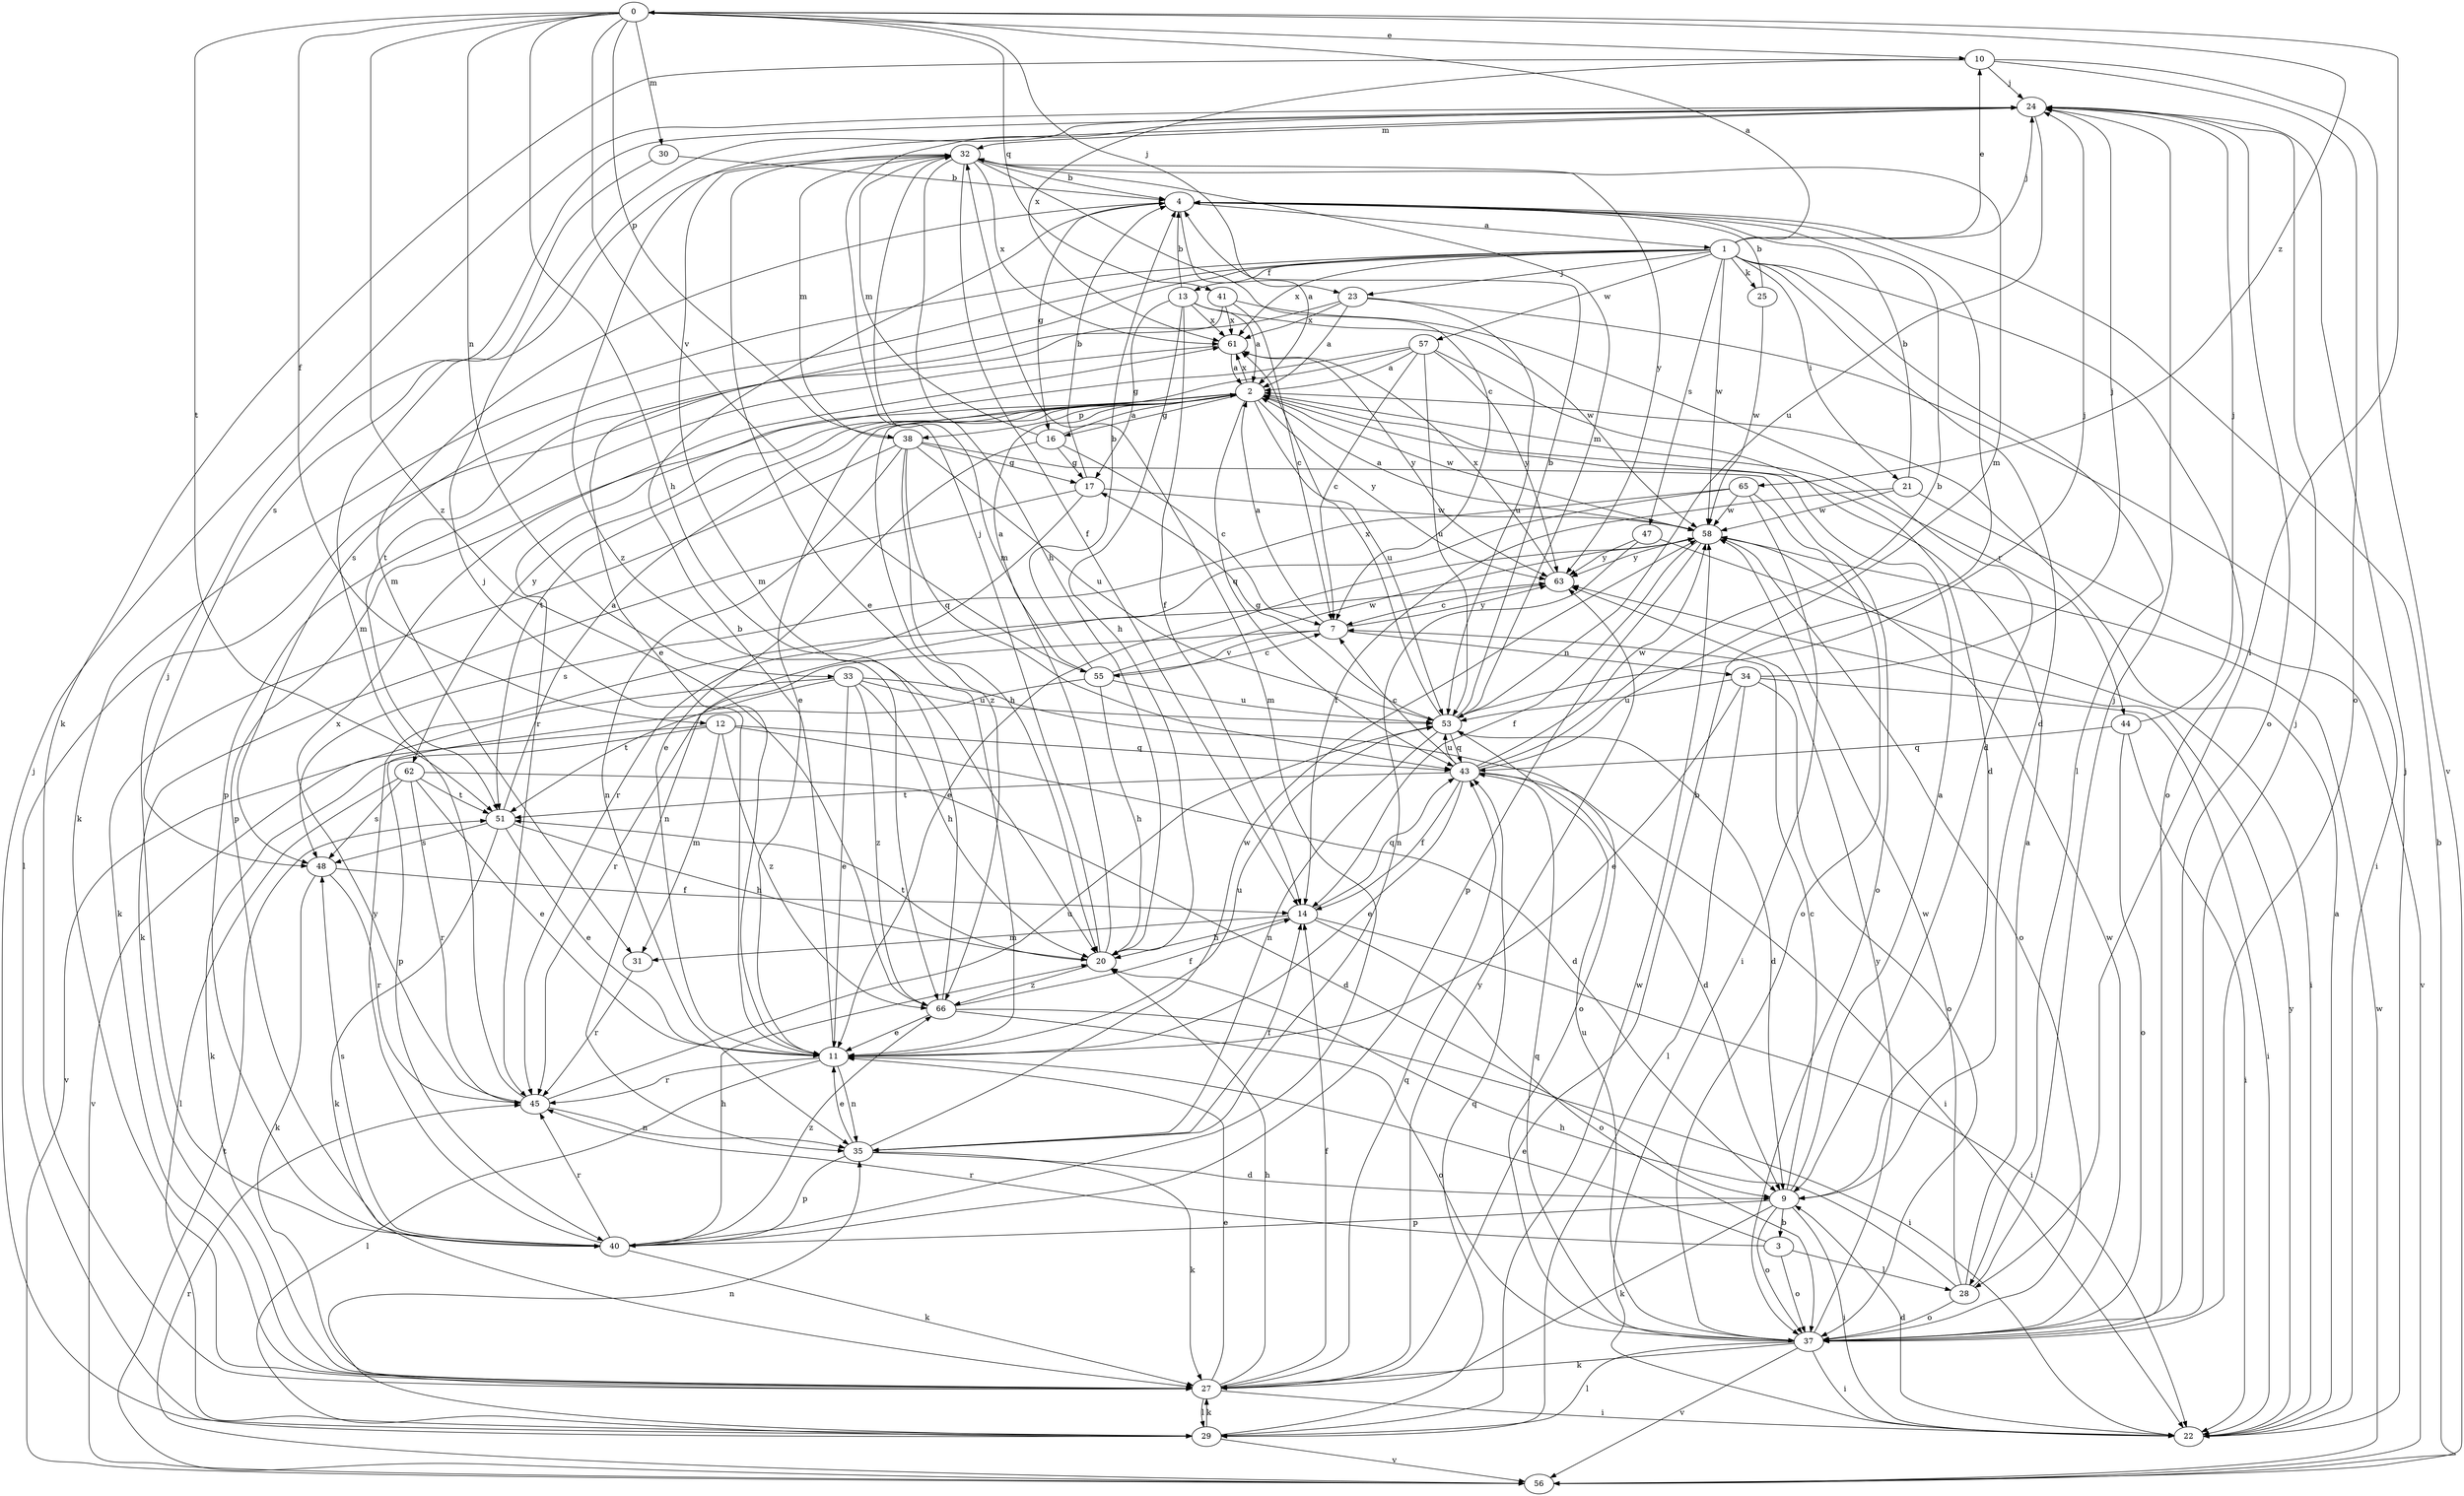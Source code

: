 strict digraph  {
0;
1;
2;
3;
4;
7;
9;
10;
11;
12;
13;
14;
16;
17;
20;
21;
22;
23;
24;
25;
27;
28;
29;
30;
31;
32;
33;
34;
35;
37;
38;
40;
41;
43;
44;
45;
47;
48;
51;
53;
55;
56;
57;
58;
61;
62;
63;
65;
66;
0 -> 10  [label=e];
0 -> 12  [label=f];
0 -> 20  [label=h];
0 -> 23  [label=j];
0 -> 28  [label=l];
0 -> 30  [label=m];
0 -> 33  [label=n];
0 -> 38  [label=p];
0 -> 41  [label=q];
0 -> 51  [label=t];
0 -> 55  [label=v];
0 -> 65  [label=z];
0 -> 66  [label=z];
1 -> 0  [label=a];
1 -> 9  [label=d];
1 -> 10  [label=e];
1 -> 11  [label=e];
1 -> 13  [label=f];
1 -> 21  [label=i];
1 -> 23  [label=j];
1 -> 24  [label=j];
1 -> 25  [label=k];
1 -> 27  [label=k];
1 -> 28  [label=l];
1 -> 37  [label=o];
1 -> 47  [label=s];
1 -> 48  [label=s];
1 -> 57  [label=w];
1 -> 58  [label=w];
1 -> 61  [label=x];
2 -> 16  [label=g];
2 -> 38  [label=p];
2 -> 40  [label=p];
2 -> 43  [label=q];
2 -> 44  [label=r];
2 -> 51  [label=t];
2 -> 53  [label=u];
2 -> 58  [label=w];
2 -> 61  [label=x];
2 -> 62  [label=y];
2 -> 63  [label=y];
2 -> 66  [label=z];
3 -> 11  [label=e];
3 -> 28  [label=l];
3 -> 37  [label=o];
3 -> 45  [label=r];
4 -> 1  [label=a];
4 -> 2  [label=a];
4 -> 16  [label=g];
4 -> 31  [label=m];
7 -> 2  [label=a];
7 -> 34  [label=n];
7 -> 45  [label=r];
7 -> 55  [label=v];
7 -> 63  [label=y];
9 -> 2  [label=a];
9 -> 3  [label=b];
9 -> 7  [label=c];
9 -> 22  [label=i];
9 -> 27  [label=k];
9 -> 37  [label=o];
9 -> 40  [label=p];
10 -> 24  [label=j];
10 -> 27  [label=k];
10 -> 37  [label=o];
10 -> 56  [label=v];
10 -> 61  [label=x];
11 -> 4  [label=b];
11 -> 24  [label=j];
11 -> 29  [label=l];
11 -> 35  [label=n];
11 -> 45  [label=r];
11 -> 53  [label=u];
12 -> 9  [label=d];
12 -> 27  [label=k];
12 -> 31  [label=m];
12 -> 43  [label=q];
12 -> 56  [label=v];
12 -> 66  [label=z];
13 -> 2  [label=a];
13 -> 4  [label=b];
13 -> 14  [label=f];
13 -> 17  [label=g];
13 -> 20  [label=h];
13 -> 58  [label=w];
13 -> 61  [label=x];
14 -> 20  [label=h];
14 -> 22  [label=i];
14 -> 31  [label=m];
14 -> 37  [label=o];
14 -> 43  [label=q];
16 -> 2  [label=a];
16 -> 7  [label=c];
16 -> 11  [label=e];
16 -> 17  [label=g];
16 -> 32  [label=m];
17 -> 4  [label=b];
17 -> 27  [label=k];
17 -> 45  [label=r];
17 -> 58  [label=w];
20 -> 24  [label=j];
20 -> 32  [label=m];
20 -> 51  [label=t];
20 -> 66  [label=z];
21 -> 4  [label=b];
21 -> 14  [label=f];
21 -> 56  [label=v];
21 -> 58  [label=w];
22 -> 2  [label=a];
22 -> 9  [label=d];
22 -> 24  [label=j];
22 -> 63  [label=y];
23 -> 2  [label=a];
23 -> 22  [label=i];
23 -> 29  [label=l];
23 -> 53  [label=u];
23 -> 61  [label=x];
24 -> 32  [label=m];
24 -> 37  [label=o];
24 -> 53  [label=u];
24 -> 66  [label=z];
25 -> 4  [label=b];
25 -> 58  [label=w];
27 -> 4  [label=b];
27 -> 11  [label=e];
27 -> 14  [label=f];
27 -> 20  [label=h];
27 -> 22  [label=i];
27 -> 29  [label=l];
27 -> 43  [label=q];
27 -> 63  [label=y];
28 -> 2  [label=a];
28 -> 20  [label=h];
28 -> 24  [label=j];
28 -> 37  [label=o];
28 -> 58  [label=w];
29 -> 24  [label=j];
29 -> 27  [label=k];
29 -> 35  [label=n];
29 -> 43  [label=q];
29 -> 56  [label=v];
29 -> 58  [label=w];
30 -> 4  [label=b];
30 -> 48  [label=s];
31 -> 45  [label=r];
32 -> 4  [label=b];
32 -> 7  [label=c];
32 -> 11  [label=e];
32 -> 14  [label=f];
32 -> 20  [label=h];
32 -> 61  [label=x];
32 -> 63  [label=y];
33 -> 11  [label=e];
33 -> 20  [label=h];
33 -> 37  [label=o];
33 -> 51  [label=t];
33 -> 53  [label=u];
33 -> 56  [label=v];
33 -> 66  [label=z];
34 -> 11  [label=e];
34 -> 22  [label=i];
34 -> 24  [label=j];
34 -> 29  [label=l];
34 -> 37  [label=o];
34 -> 53  [label=u];
35 -> 9  [label=d];
35 -> 11  [label=e];
35 -> 14  [label=f];
35 -> 27  [label=k];
35 -> 40  [label=p];
35 -> 58  [label=w];
37 -> 22  [label=i];
37 -> 24  [label=j];
37 -> 27  [label=k];
37 -> 29  [label=l];
37 -> 43  [label=q];
37 -> 53  [label=u];
37 -> 56  [label=v];
37 -> 58  [label=w];
37 -> 63  [label=y];
38 -> 17  [label=g];
38 -> 20  [label=h];
38 -> 27  [label=k];
38 -> 32  [label=m];
38 -> 35  [label=n];
38 -> 37  [label=o];
38 -> 43  [label=q];
38 -> 53  [label=u];
40 -> 20  [label=h];
40 -> 24  [label=j];
40 -> 27  [label=k];
40 -> 32  [label=m];
40 -> 45  [label=r];
40 -> 48  [label=s];
40 -> 63  [label=y];
40 -> 66  [label=z];
41 -> 7  [label=c];
41 -> 9  [label=d];
41 -> 51  [label=t];
41 -> 61  [label=x];
43 -> 4  [label=b];
43 -> 7  [label=c];
43 -> 9  [label=d];
43 -> 11  [label=e];
43 -> 14  [label=f];
43 -> 22  [label=i];
43 -> 32  [label=m];
43 -> 51  [label=t];
43 -> 53  [label=u];
43 -> 58  [label=w];
44 -> 22  [label=i];
44 -> 24  [label=j];
44 -> 37  [label=o];
44 -> 43  [label=q];
45 -> 32  [label=m];
45 -> 35  [label=n];
45 -> 53  [label=u];
45 -> 61  [label=x];
47 -> 22  [label=i];
47 -> 35  [label=n];
47 -> 63  [label=y];
48 -> 14  [label=f];
48 -> 27  [label=k];
48 -> 45  [label=r];
51 -> 2  [label=a];
51 -> 11  [label=e];
51 -> 20  [label=h];
51 -> 27  [label=k];
51 -> 48  [label=s];
53 -> 4  [label=b];
53 -> 9  [label=d];
53 -> 17  [label=g];
53 -> 24  [label=j];
53 -> 32  [label=m];
53 -> 35  [label=n];
53 -> 43  [label=q];
53 -> 61  [label=x];
55 -> 2  [label=a];
55 -> 4  [label=b];
55 -> 7  [label=c];
55 -> 20  [label=h];
55 -> 40  [label=p];
55 -> 53  [label=u];
55 -> 58  [label=w];
56 -> 4  [label=b];
56 -> 45  [label=r];
56 -> 51  [label=t];
56 -> 58  [label=w];
57 -> 2  [label=a];
57 -> 7  [label=c];
57 -> 9  [label=d];
57 -> 11  [label=e];
57 -> 45  [label=r];
57 -> 53  [label=u];
57 -> 63  [label=y];
58 -> 2  [label=a];
58 -> 11  [label=e];
58 -> 14  [label=f];
58 -> 37  [label=o];
58 -> 40  [label=p];
58 -> 63  [label=y];
61 -> 2  [label=a];
61 -> 40  [label=p];
61 -> 63  [label=y];
62 -> 9  [label=d];
62 -> 11  [label=e];
62 -> 29  [label=l];
62 -> 45  [label=r];
62 -> 48  [label=s];
62 -> 51  [label=t];
63 -> 7  [label=c];
63 -> 61  [label=x];
65 -> 22  [label=i];
65 -> 35  [label=n];
65 -> 37  [label=o];
65 -> 48  [label=s];
65 -> 58  [label=w];
66 -> 11  [label=e];
66 -> 14  [label=f];
66 -> 22  [label=i];
66 -> 32  [label=m];
66 -> 37  [label=o];
}
